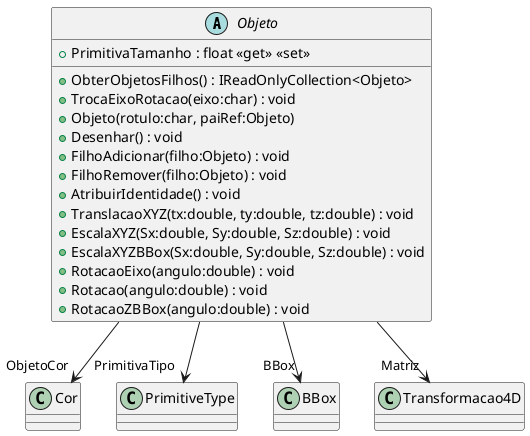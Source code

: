 @startuml
abstract class Objeto {
    + PrimitivaTamanho : float <<get>> <<set>>
    + ObterObjetosFilhos() : IReadOnlyCollection<Objeto>
    + TrocaEixoRotacao(eixo:char) : void
    + Objeto(rotulo:char, paiRef:Objeto)
    + Desenhar() : void
    + FilhoAdicionar(filho:Objeto) : void
    + FilhoRemover(filho:Objeto) : void
    + AtribuirIdentidade() : void
    + TranslacaoXYZ(tx:double, ty:double, tz:double) : void
    + EscalaXYZ(Sx:double, Sy:double, Sz:double) : void
    + EscalaXYZBBox(Sx:double, Sy:double, Sz:double) : void
    + RotacaoEixo(angulo:double) : void
    + Rotacao(angulo:double) : void
    + RotacaoZBBox(angulo:double) : void
}
Objeto --> "ObjetoCor" Cor
Objeto --> "PrimitivaTipo" PrimitiveType
Objeto --> "BBox" BBox
Objeto --> "Matriz" Transformacao4D
@enduml
